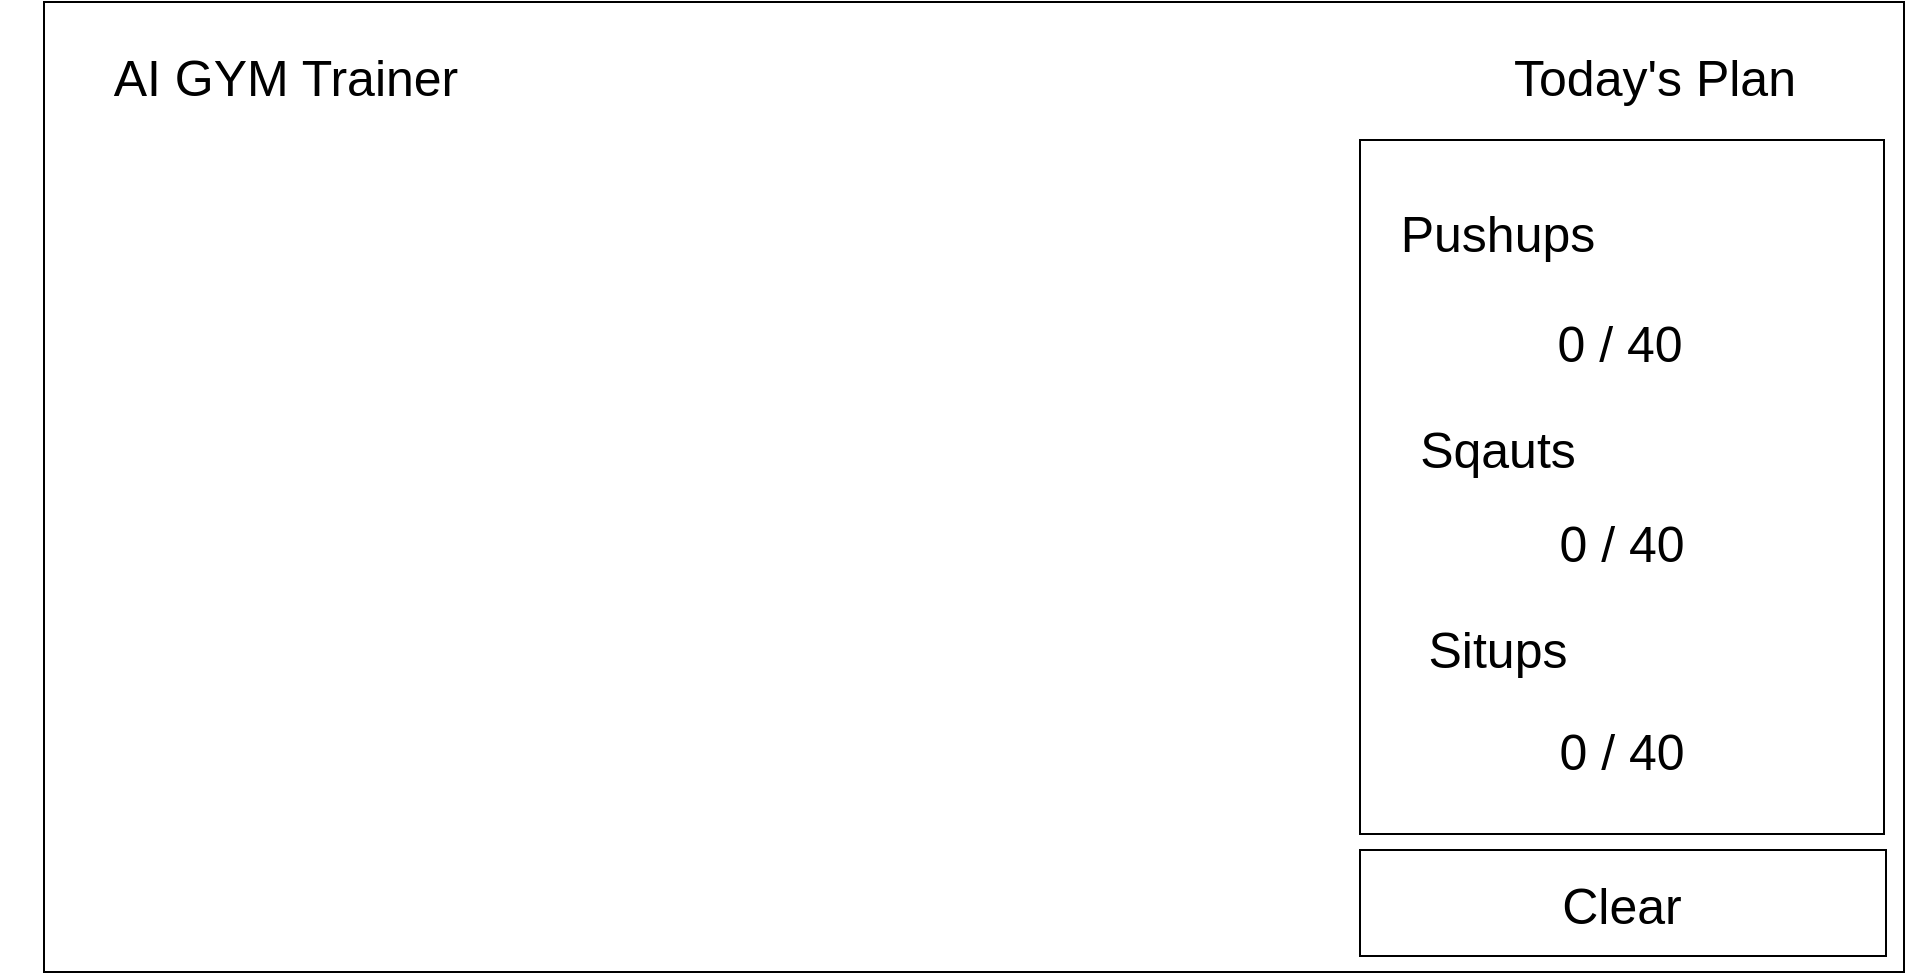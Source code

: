 <mxfile>
    <diagram id="7fUUOHDV2We2CBASys7y" name="Page-1">
        <mxGraphModel dx="952" dy="672" grid="0" gridSize="10" guides="1" tooltips="1" connect="1" arrows="1" fold="1" page="1" pageScale="1" pageWidth="1100" pageHeight="1700" math="0" shadow="0">
            <root>
                <mxCell id="0"/>
                <mxCell id="1" parent="0"/>
                <mxCell id="2" value="" style="rounded=0;whiteSpace=wrap;html=1;" vertex="1" parent="1">
                    <mxGeometry x="69" y="61" width="930" height="485" as="geometry"/>
                </mxCell>
                <mxCell id="3" value="&lt;font style=&quot;font-size: 25px;&quot;&gt;AI GYM Trainer&lt;/font&gt;" style="text;html=1;strokeColor=none;fillColor=none;align=center;verticalAlign=middle;whiteSpace=wrap;rounded=0;" vertex="1" parent="1">
                    <mxGeometry x="47" y="72" width="286" height="51" as="geometry"/>
                </mxCell>
                <mxCell id="4" value="Today's Plan" style="text;html=1;strokeColor=none;fillColor=none;align=center;verticalAlign=middle;whiteSpace=wrap;rounded=0;fontSize=25;" vertex="1" parent="1">
                    <mxGeometry x="769" y="82.5" width="211" height="30" as="geometry"/>
                </mxCell>
                <mxCell id="5" value="" style="rounded=0;whiteSpace=wrap;html=1;fontSize=25;" vertex="1" parent="1">
                    <mxGeometry x="727" y="130" width="262" height="347" as="geometry"/>
                </mxCell>
                <mxCell id="6" value="" style="rounded=0;whiteSpace=wrap;html=1;fontSize=25;" vertex="1" parent="1">
                    <mxGeometry x="727" y="485" width="263" height="53" as="geometry"/>
                </mxCell>
                <mxCell id="8" value="Pushups" style="text;html=1;strokeColor=none;fillColor=none;align=center;verticalAlign=middle;whiteSpace=wrap;rounded=0;fontSize=25;" vertex="1" parent="1">
                    <mxGeometry x="739" y="161" width="114" height="30" as="geometry"/>
                </mxCell>
                <mxCell id="11" value="Sqauts" style="text;html=1;strokeColor=none;fillColor=none;align=center;verticalAlign=middle;whiteSpace=wrap;rounded=0;fontSize=25;" vertex="1" parent="1">
                    <mxGeometry x="739" y="269" width="114" height="30" as="geometry"/>
                </mxCell>
                <mxCell id="12" value="Situps" style="text;html=1;strokeColor=none;fillColor=none;align=center;verticalAlign=middle;whiteSpace=wrap;rounded=0;fontSize=25;" vertex="1" parent="1">
                    <mxGeometry x="739" y="369" width="114" height="30" as="geometry"/>
                </mxCell>
                <mxCell id="13" value="0 / 40" style="text;html=1;strokeColor=none;fillColor=none;align=center;verticalAlign=middle;whiteSpace=wrap;rounded=0;fontSize=25;" vertex="1" parent="1">
                    <mxGeometry x="739" y="201" width="236" height="60" as="geometry"/>
                </mxCell>
                <mxCell id="14" value="0 / 40" style="text;html=1;strokeColor=none;fillColor=none;align=center;verticalAlign=middle;whiteSpace=wrap;rounded=0;fontSize=25;" vertex="1" parent="1">
                    <mxGeometry x="740" y="301" width="236" height="60" as="geometry"/>
                </mxCell>
                <mxCell id="15" value="0 / 40" style="text;html=1;strokeColor=none;fillColor=none;align=center;verticalAlign=middle;whiteSpace=wrap;rounded=0;fontSize=25;" vertex="1" parent="1">
                    <mxGeometry x="740" y="405" width="236" height="60" as="geometry"/>
                </mxCell>
                <mxCell id="16" value="Clear" style="text;html=1;strokeColor=none;fillColor=none;align=center;verticalAlign=middle;whiteSpace=wrap;rounded=0;fontSize=25;" vertex="1" parent="1">
                    <mxGeometry x="801" y="496.5" width="114" height="30" as="geometry"/>
                </mxCell>
            </root>
        </mxGraphModel>
    </diagram>
</mxfile>